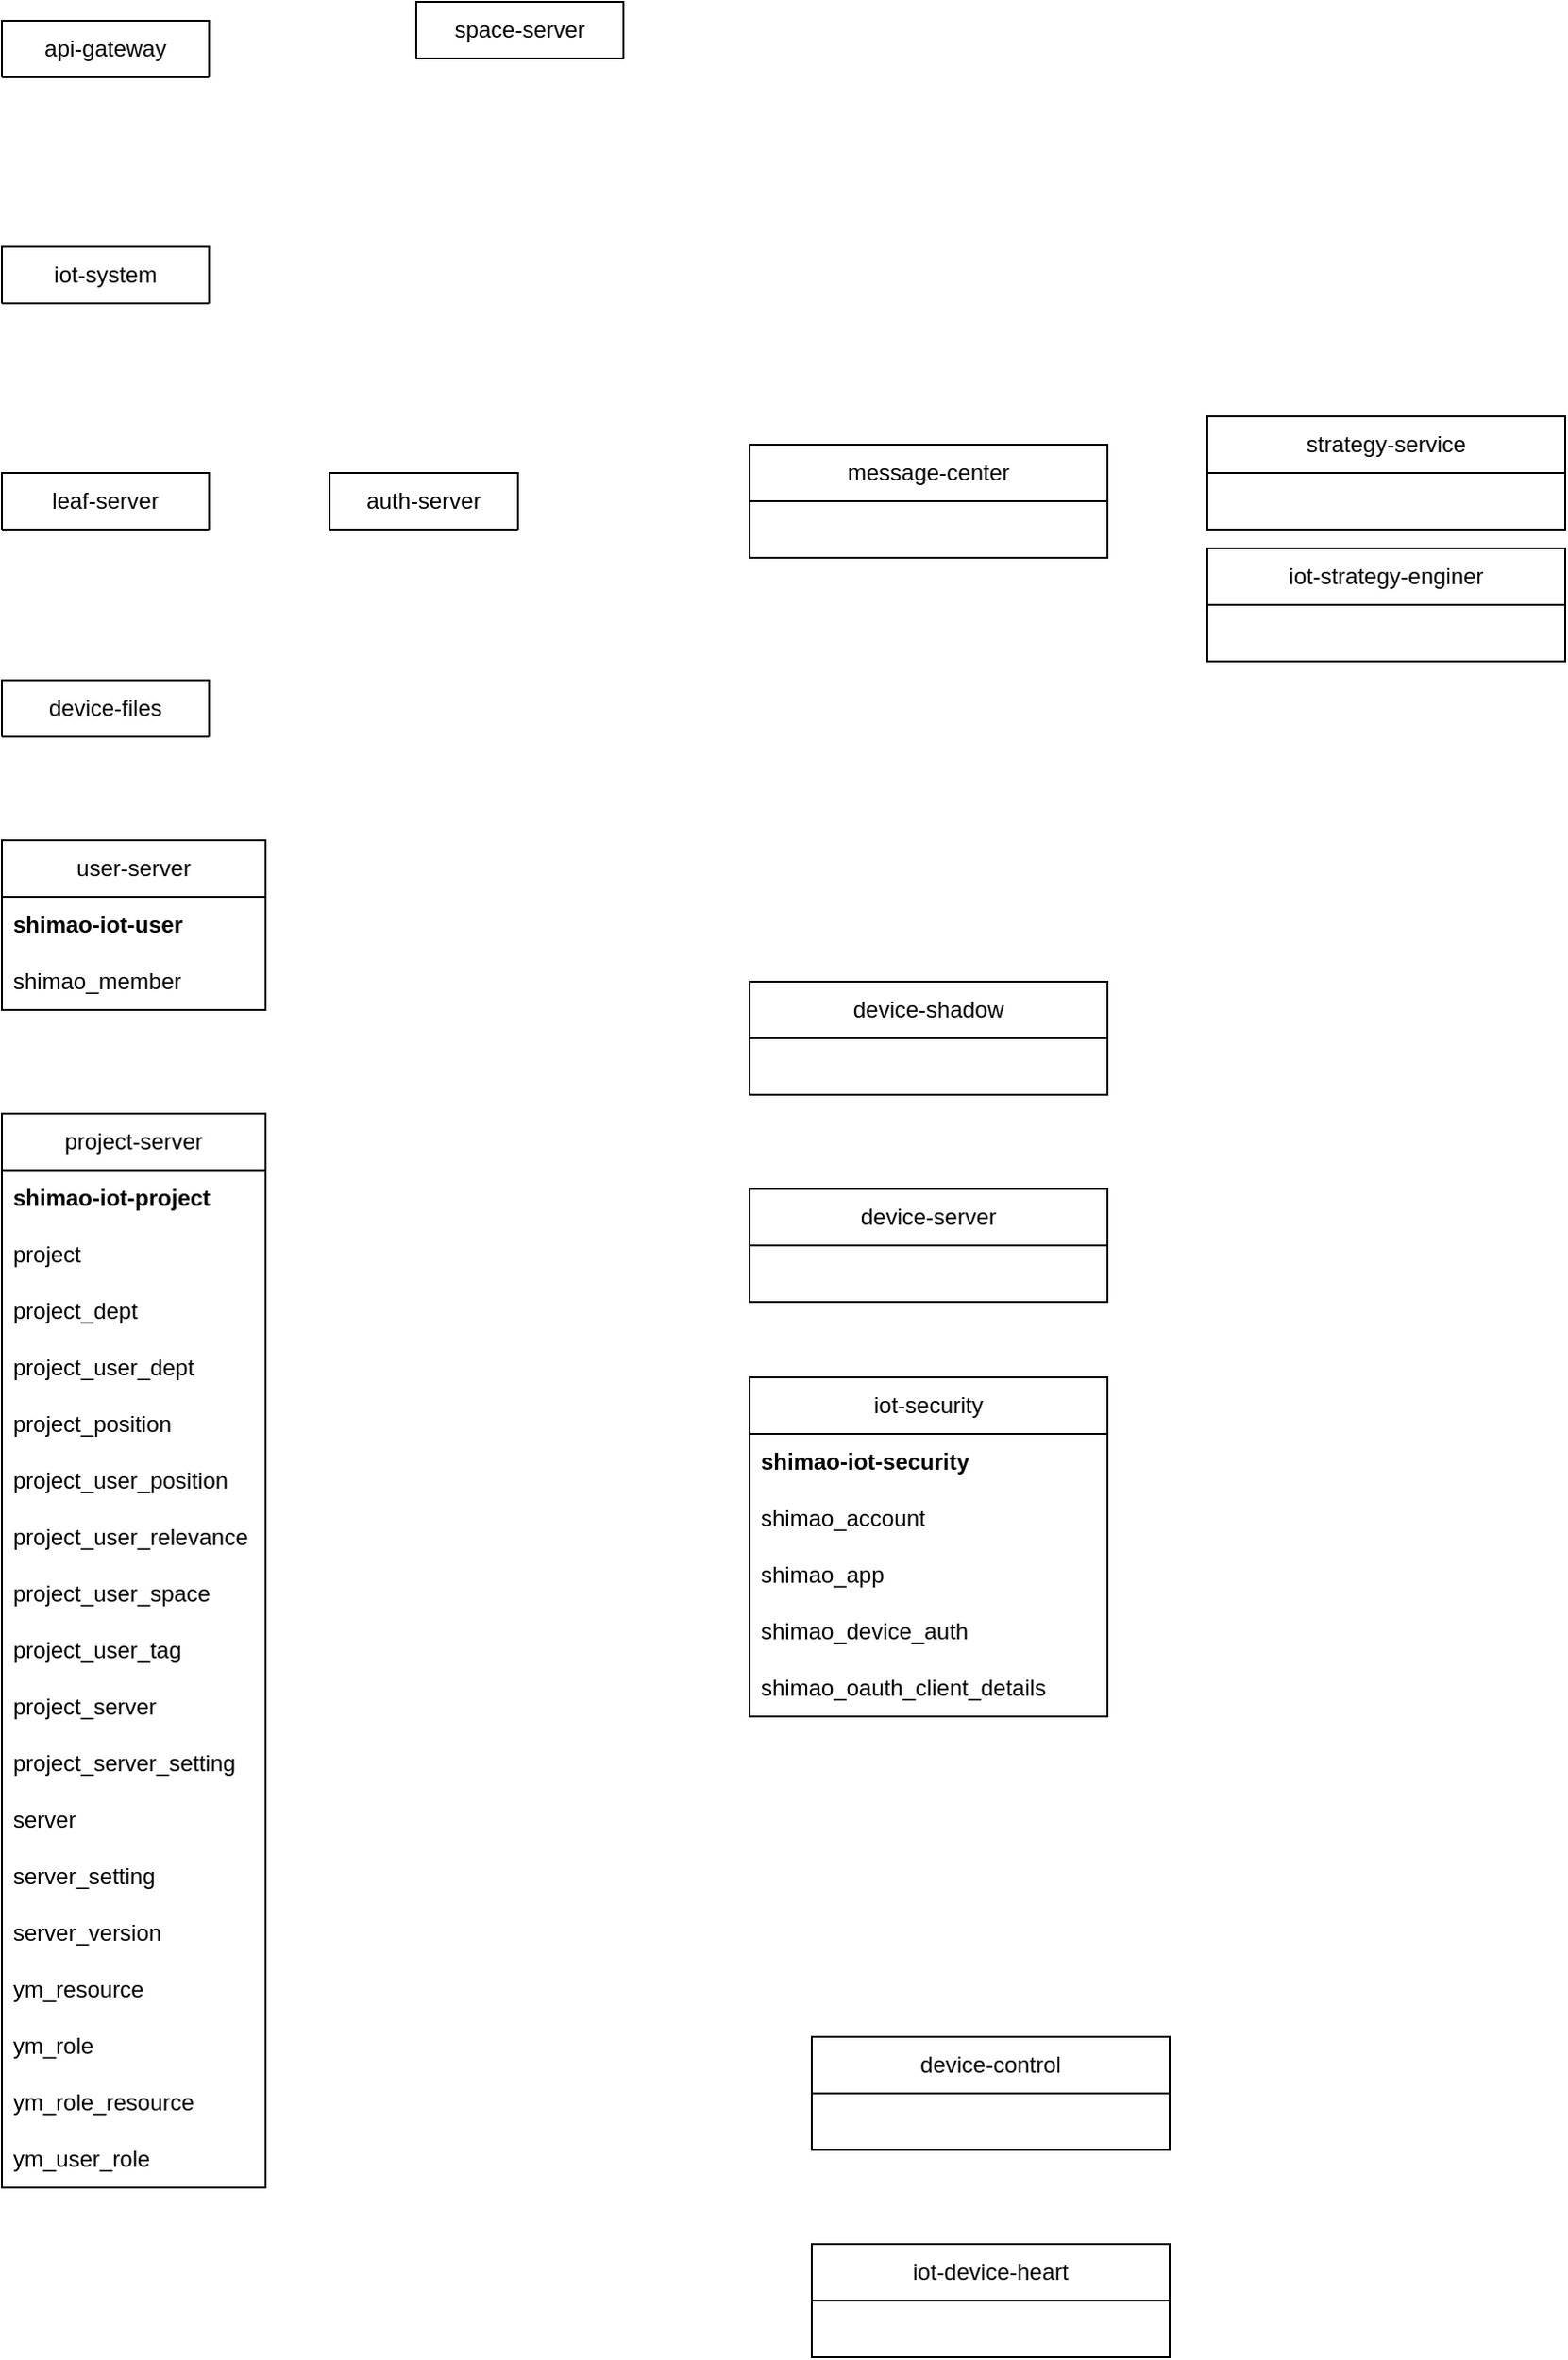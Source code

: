 <mxfile version="21.3.8" type="github">
  <diagram name="第 1 页" id="QdaQC4iQ9BGiyTKTw770">
    <mxGraphModel dx="850" dy="611" grid="1" gridSize="10" guides="1" tooltips="1" connect="1" arrows="1" fold="1" page="1" pageScale="1" pageWidth="827" pageHeight="1169" math="0" shadow="0">
      <root>
        <mxCell id="0" />
        <mxCell id="1" parent="0" />
        <mxCell id="64MMbICncz5PE0fVNHqt-2" value="space-server" style="swimlane;fontStyle=0;childLayout=stackLayout;horizontal=1;startSize=30;horizontalStack=0;resizeParent=1;resizeParentMax=0;resizeLast=0;collapsible=1;marginBottom=0;whiteSpace=wrap;html=1;" vertex="1" collapsed="1" parent="1">
          <mxGeometry x="460" y="110" width="110" height="30" as="geometry">
            <mxRectangle x="460" y="110" width="160" height="180" as="alternateBounds" />
          </mxGeometry>
        </mxCell>
        <mxCell id="64MMbICncz5PE0fVNHqt-16" value="shimao-iot-space" style="text;strokeColor=none;fillColor=none;align=left;verticalAlign=middle;spacingLeft=4;spacingRight=4;overflow=hidden;points=[[0,0.5],[1,0.5]];portConstraint=eastwest;rotatable=0;whiteSpace=wrap;html=1;fontStyle=1" vertex="1" parent="64MMbICncz5PE0fVNHqt-2">
          <mxGeometry y="30" width="160" height="30" as="geometry" />
        </mxCell>
        <mxCell id="64MMbICncz5PE0fVNHqt-3" value="shimao_space" style="text;strokeColor=none;fillColor=none;align=left;verticalAlign=middle;spacingLeft=4;spacingRight=4;overflow=hidden;points=[[0,0.5],[1,0.5]];portConstraint=eastwest;rotatable=0;whiteSpace=wrap;html=1;" vertex="1" parent="64MMbICncz5PE0fVNHqt-2">
          <mxGeometry y="60" width="160" height="30" as="geometry" />
        </mxCell>
        <mxCell id="64MMbICncz5PE0fVNHqt-4" value="shimao_space_check_mark" style="text;strokeColor=none;fillColor=none;align=left;verticalAlign=middle;spacingLeft=4;spacingRight=4;overflow=hidden;points=[[0,0.5],[1,0.5]];portConstraint=eastwest;rotatable=0;whiteSpace=wrap;html=1;" vertex="1" parent="64MMbICncz5PE0fVNHqt-2">
          <mxGeometry y="90" width="160" height="30" as="geometry" />
        </mxCell>
        <mxCell id="64MMbICncz5PE0fVNHqt-5" value="&lt;strike&gt;shimao_space_ext_info&lt;/strike&gt;" style="text;strokeColor=none;fillColor=none;align=left;verticalAlign=middle;spacingLeft=4;spacingRight=4;overflow=hidden;points=[[0,0.5],[1,0.5]];portConstraint=eastwest;rotatable=0;whiteSpace=wrap;html=1;" vertex="1" parent="64MMbICncz5PE0fVNHqt-2">
          <mxGeometry y="120" width="160" height="30" as="geometry" />
        </mxCell>
        <mxCell id="64MMbICncz5PE0fVNHqt-8" value="shimao_space_label" style="text;strokeColor=none;fillColor=none;align=left;verticalAlign=middle;spacingLeft=4;spacingRight=4;overflow=hidden;points=[[0,0.5],[1,0.5]];portConstraint=eastwest;rotatable=0;whiteSpace=wrap;html=1;" vertex="1" parent="64MMbICncz5PE0fVNHqt-2">
          <mxGeometry y="150" width="160" height="30" as="geometry" />
        </mxCell>
        <mxCell id="64MMbICncz5PE0fVNHqt-9" value="api-gateway" style="swimlane;fontStyle=0;childLayout=stackLayout;horizontal=1;startSize=30;horizontalStack=0;resizeParent=1;resizeParentMax=0;resizeLast=0;collapsible=1;marginBottom=0;whiteSpace=wrap;html=1;" vertex="1" collapsed="1" parent="1">
          <mxGeometry x="240" y="120" width="110" height="30" as="geometry">
            <mxRectangle x="250" y="110" width="190" height="90" as="alternateBounds" />
          </mxGeometry>
        </mxCell>
        <mxCell id="64MMbICncz5PE0fVNHqt-17" value="shimao-iot-system-grayscale" style="text;strokeColor=none;fillColor=none;align=left;verticalAlign=middle;spacingLeft=4;spacingRight=4;overflow=hidden;points=[[0,0.5],[1,0.5]];portConstraint=eastwest;rotatable=0;whiteSpace=wrap;html=1;fontStyle=1" vertex="1" parent="64MMbICncz5PE0fVNHqt-9">
          <mxGeometry y="30" width="190" height="30" as="geometry" />
        </mxCell>
        <mxCell id="64MMbICncz5PE0fVNHqt-10" value="system_gateway_route" style="text;strokeColor=none;fillColor=none;align=left;verticalAlign=middle;spacingLeft=4;spacingRight=4;overflow=hidden;points=[[0,0.5],[1,0.5]];portConstraint=eastwest;rotatable=0;whiteSpace=wrap;html=1;" vertex="1" parent="64MMbICncz5PE0fVNHqt-9">
          <mxGeometry y="60" width="190" height="30" as="geometry" />
        </mxCell>
        <mxCell id="64MMbICncz5PE0fVNHqt-14" value="iot-system" style="swimlane;fontStyle=0;childLayout=stackLayout;horizontal=1;startSize=30;horizontalStack=0;resizeParent=1;resizeParentMax=0;resizeLast=0;collapsible=1;marginBottom=0;whiteSpace=wrap;html=1;" vertex="1" collapsed="1" parent="1">
          <mxGeometry x="240" y="240" width="110" height="30" as="geometry">
            <mxRectangle x="250" y="230" width="190" height="180" as="alternateBounds" />
          </mxGeometry>
        </mxCell>
        <mxCell id="64MMbICncz5PE0fVNHqt-15" value="shimao-iot-system" style="text;strokeColor=none;fillColor=none;align=left;verticalAlign=middle;spacingLeft=4;spacingRight=4;overflow=hidden;points=[[0,0.5],[1,0.5]];portConstraint=eastwest;rotatable=0;whiteSpace=wrap;html=1;fontStyle=1" vertex="1" parent="64MMbICncz5PE0fVNHqt-14">
          <mxGeometry y="30" width="190" height="30" as="geometry" />
        </mxCell>
        <mxCell id="64MMbICncz5PE0fVNHqt-21" value="&lt;strike&gt;system_area_dict&lt;/strike&gt;" style="text;strokeColor=none;fillColor=none;align=left;verticalAlign=middle;spacingLeft=4;spacingRight=4;overflow=hidden;points=[[0,0.5],[1,0.5]];portConstraint=eastwest;rotatable=0;whiteSpace=wrap;html=1;fontStyle=0" vertex="1" parent="64MMbICncz5PE0fVNHqt-14">
          <mxGeometry y="60" width="190" height="30" as="geometry" />
        </mxCell>
        <mxCell id="64MMbICncz5PE0fVNHqt-18" value="system_dict" style="text;strokeColor=none;fillColor=none;align=left;verticalAlign=middle;spacingLeft=4;spacingRight=4;overflow=hidden;points=[[0,0.5],[1,0.5]];portConstraint=eastwest;rotatable=0;whiteSpace=wrap;html=1;fontStyle=0" vertex="1" parent="64MMbICncz5PE0fVNHqt-14">
          <mxGeometry y="90" width="190" height="30" as="geometry" />
        </mxCell>
        <mxCell id="64MMbICncz5PE0fVNHqt-19" value="system_dict_item" style="text;strokeColor=none;fillColor=none;align=left;verticalAlign=middle;spacingLeft=4;spacingRight=4;overflow=hidden;points=[[0,0.5],[1,0.5]];portConstraint=eastwest;rotatable=0;whiteSpace=wrap;html=1;fontStyle=0" vertex="1" parent="64MMbICncz5PE0fVNHqt-14">
          <mxGeometry y="120" width="190" height="30" as="geometry" />
        </mxCell>
        <mxCell id="64MMbICncz5PE0fVNHqt-20" value="t_sys_log" style="text;strokeColor=none;fillColor=none;align=left;verticalAlign=middle;spacingLeft=4;spacingRight=4;overflow=hidden;points=[[0,0.5],[1,0.5]];portConstraint=eastwest;rotatable=0;whiteSpace=wrap;html=1;fontStyle=0" vertex="1" parent="64MMbICncz5PE0fVNHqt-14">
          <mxGeometry y="150" width="190" height="30" as="geometry" />
        </mxCell>
        <mxCell id="64MMbICncz5PE0fVNHqt-22" value="leaf-server" style="swimlane;fontStyle=0;childLayout=stackLayout;horizontal=1;startSize=30;horizontalStack=0;resizeParent=1;resizeParentMax=0;resizeLast=0;collapsible=1;marginBottom=0;whiteSpace=wrap;html=1;" vertex="1" collapsed="1" parent="1">
          <mxGeometry x="240" y="360" width="110" height="30" as="geometry">
            <mxRectangle x="250" y="440" width="190" height="90" as="alternateBounds" />
          </mxGeometry>
        </mxCell>
        <mxCell id="64MMbICncz5PE0fVNHqt-23" value="shimao-iot-leaf" style="text;strokeColor=none;fillColor=none;align=left;verticalAlign=middle;spacingLeft=4;spacingRight=4;overflow=hidden;points=[[0,0.5],[1,0.5]];portConstraint=eastwest;rotatable=0;whiteSpace=wrap;html=1;fontStyle=1" vertex="1" parent="64MMbICncz5PE0fVNHqt-22">
          <mxGeometry y="30" width="190" height="30" as="geometry" />
        </mxCell>
        <mxCell id="64MMbICncz5PE0fVNHqt-27" value="leaf_alloc" style="text;strokeColor=none;fillColor=none;align=left;verticalAlign=middle;spacingLeft=4;spacingRight=4;overflow=hidden;points=[[0,0.5],[1,0.5]];portConstraint=eastwest;rotatable=0;whiteSpace=wrap;html=1;fontStyle=0" vertex="1" parent="64MMbICncz5PE0fVNHqt-22">
          <mxGeometry y="60" width="190" height="30" as="geometry" />
        </mxCell>
        <mxCell id="64MMbICncz5PE0fVNHqt-28" value="device-files" style="swimlane;fontStyle=0;childLayout=stackLayout;horizontal=1;startSize=30;horizontalStack=0;resizeParent=1;resizeParentMax=0;resizeLast=0;collapsible=1;marginBottom=0;whiteSpace=wrap;html=1;" vertex="1" collapsed="1" parent="1">
          <mxGeometry x="240" y="470" width="110" height="30" as="geometry">
            <mxRectangle x="240" y="470" width="190" height="90" as="alternateBounds" />
          </mxGeometry>
        </mxCell>
        <mxCell id="64MMbICncz5PE0fVNHqt-29" value="shimao-iot" style="text;strokeColor=none;fillColor=none;align=left;verticalAlign=middle;spacingLeft=4;spacingRight=4;overflow=hidden;points=[[0,0.5],[1,0.5]];portConstraint=eastwest;rotatable=0;whiteSpace=wrap;html=1;fontStyle=1" vertex="1" parent="64MMbICncz5PE0fVNHqt-28">
          <mxGeometry y="30" width="190" height="30" as="geometry" />
        </mxCell>
        <mxCell id="64MMbICncz5PE0fVNHqt-42" value="dm_files" style="text;strokeColor=none;fillColor=none;align=left;verticalAlign=middle;spacingLeft=4;spacingRight=4;overflow=hidden;points=[[0,0.5],[1,0.5]];portConstraint=eastwest;rotatable=0;whiteSpace=wrap;html=1;fontStyle=0" vertex="1" parent="64MMbICncz5PE0fVNHqt-28">
          <mxGeometry y="60" width="190" height="30" as="geometry" />
        </mxCell>
        <mxCell id="64MMbICncz5PE0fVNHqt-36" value="device-server" style="swimlane;fontStyle=0;childLayout=stackLayout;horizontal=1;startSize=30;horizontalStack=0;resizeParent=1;resizeParentMax=0;resizeLast=0;collapsible=1;marginBottom=0;whiteSpace=wrap;html=1;" vertex="1" parent="1">
          <mxGeometry x="637" y="740" width="190" height="60" as="geometry">
            <mxRectangle x="240" y="310" width="110" height="30" as="alternateBounds" />
          </mxGeometry>
        </mxCell>
        <mxCell id="64MMbICncz5PE0fVNHqt-37" value="device-shadow" style="swimlane;fontStyle=0;childLayout=stackLayout;horizontal=1;startSize=30;horizontalStack=0;resizeParent=1;resizeParentMax=0;resizeLast=0;collapsible=1;marginBottom=0;whiteSpace=wrap;html=1;" vertex="1" parent="1">
          <mxGeometry x="637" y="630" width="190" height="60" as="geometry">
            <mxRectangle x="240" y="310" width="110" height="30" as="alternateBounds" />
          </mxGeometry>
        </mxCell>
        <mxCell id="64MMbICncz5PE0fVNHqt-44" value="device-control" style="swimlane;fontStyle=0;childLayout=stackLayout;horizontal=1;startSize=30;horizontalStack=0;resizeParent=1;resizeParentMax=0;resizeLast=0;collapsible=1;marginBottom=0;whiteSpace=wrap;html=1;" vertex="1" parent="1">
          <mxGeometry x="670" y="1190" width="190" height="60" as="geometry">
            <mxRectangle x="240" y="310" width="110" height="30" as="alternateBounds" />
          </mxGeometry>
        </mxCell>
        <mxCell id="64MMbICncz5PE0fVNHqt-45" value="message-center" style="swimlane;fontStyle=0;childLayout=stackLayout;horizontal=1;startSize=30;horizontalStack=0;resizeParent=1;resizeParentMax=0;resizeLast=0;collapsible=1;marginBottom=0;whiteSpace=wrap;html=1;" vertex="1" parent="1">
          <mxGeometry x="637" y="345" width="190" height="60" as="geometry">
            <mxRectangle x="240" y="310" width="110" height="30" as="alternateBounds" />
          </mxGeometry>
        </mxCell>
        <mxCell id="64MMbICncz5PE0fVNHqt-46" value="iot-device-heart" style="swimlane;fontStyle=0;childLayout=stackLayout;horizontal=1;startSize=30;horizontalStack=0;resizeParent=1;resizeParentMax=0;resizeLast=0;collapsible=1;marginBottom=0;whiteSpace=wrap;html=1;" vertex="1" parent="1">
          <mxGeometry x="670" y="1300" width="190" height="60" as="geometry">
            <mxRectangle x="240" y="310" width="110" height="30" as="alternateBounds" />
          </mxGeometry>
        </mxCell>
        <mxCell id="64MMbICncz5PE0fVNHqt-35" value="iot-strategy-enginer" style="swimlane;fontStyle=0;childLayout=stackLayout;horizontal=1;startSize=30;horizontalStack=0;resizeParent=1;resizeParentMax=0;resizeLast=0;collapsible=1;marginBottom=0;whiteSpace=wrap;html=1;" vertex="1" parent="1">
          <mxGeometry x="880" y="400" width="190" height="60" as="geometry">
            <mxRectangle x="240" y="310" width="110" height="30" as="alternateBounds" />
          </mxGeometry>
        </mxCell>
        <mxCell id="64MMbICncz5PE0fVNHqt-47" value="strategy-service" style="swimlane;fontStyle=0;childLayout=stackLayout;horizontal=1;startSize=30;horizontalStack=0;resizeParent=1;resizeParentMax=0;resizeLast=0;collapsible=1;marginBottom=0;whiteSpace=wrap;html=1;" vertex="1" parent="1">
          <mxGeometry x="880" y="330" width="190" height="60" as="geometry">
            <mxRectangle x="240" y="310" width="110" height="30" as="alternateBounds" />
          </mxGeometry>
        </mxCell>
        <mxCell id="64MMbICncz5PE0fVNHqt-49" value="user-server" style="swimlane;fontStyle=0;childLayout=stackLayout;horizontal=1;startSize=30;horizontalStack=0;resizeParent=1;resizeParentMax=0;resizeLast=0;collapsible=1;marginBottom=0;whiteSpace=wrap;html=1;" vertex="1" parent="1">
          <mxGeometry x="240" y="555" width="140" height="90" as="geometry" />
        </mxCell>
        <mxCell id="64MMbICncz5PE0fVNHqt-52" value="shimao-iot-user" style="text;strokeColor=none;fillColor=none;align=left;verticalAlign=middle;spacingLeft=4;spacingRight=4;overflow=hidden;points=[[0,0.5],[1,0.5]];portConstraint=eastwest;rotatable=0;whiteSpace=wrap;html=1;fontStyle=1" vertex="1" parent="64MMbICncz5PE0fVNHqt-49">
          <mxGeometry y="30" width="140" height="30" as="geometry" />
        </mxCell>
        <mxCell id="64MMbICncz5PE0fVNHqt-59" value="shimao_member" style="text;strokeColor=none;fillColor=none;align=left;verticalAlign=middle;spacingLeft=4;spacingRight=4;overflow=hidden;points=[[0,0.5],[1,0.5]];portConstraint=eastwest;rotatable=0;whiteSpace=wrap;html=1;" vertex="1" parent="64MMbICncz5PE0fVNHqt-49">
          <mxGeometry y="60" width="140" height="30" as="geometry" />
        </mxCell>
        <mxCell id="64MMbICncz5PE0fVNHqt-57" value="project-server" style="swimlane;fontStyle=0;childLayout=stackLayout;horizontal=1;startSize=30;horizontalStack=0;resizeParent=1;resizeParentMax=0;resizeLast=0;collapsible=1;marginBottom=0;whiteSpace=wrap;html=1;" vertex="1" parent="1">
          <mxGeometry x="240" y="700" width="140" height="570" as="geometry" />
        </mxCell>
        <mxCell id="64MMbICncz5PE0fVNHqt-58" value="shimao-iot-project" style="text;strokeColor=none;fillColor=none;align=left;verticalAlign=middle;spacingLeft=4;spacingRight=4;overflow=hidden;points=[[0,0.5],[1,0.5]];portConstraint=eastwest;rotatable=0;whiteSpace=wrap;html=1;fontStyle=1" vertex="1" parent="64MMbICncz5PE0fVNHqt-57">
          <mxGeometry y="30" width="140" height="30" as="geometry" />
        </mxCell>
        <mxCell id="64MMbICncz5PE0fVNHqt-73" value="project" style="text;strokeColor=none;fillColor=none;align=left;verticalAlign=middle;spacingLeft=4;spacingRight=4;overflow=hidden;points=[[0,0.5],[1,0.5]];portConstraint=eastwest;rotatable=0;whiteSpace=wrap;html=1;" vertex="1" parent="64MMbICncz5PE0fVNHqt-57">
          <mxGeometry y="60" width="140" height="30" as="geometry" />
        </mxCell>
        <mxCell id="64MMbICncz5PE0fVNHqt-72" value="project_dept" style="text;strokeColor=none;fillColor=none;align=left;verticalAlign=middle;spacingLeft=4;spacingRight=4;overflow=hidden;points=[[0,0.5],[1,0.5]];portConstraint=eastwest;rotatable=0;whiteSpace=wrap;html=1;" vertex="1" parent="64MMbICncz5PE0fVNHqt-57">
          <mxGeometry y="90" width="140" height="30" as="geometry" />
        </mxCell>
        <mxCell id="64MMbICncz5PE0fVNHqt-79" value="project_user_dept" style="text;strokeColor=none;fillColor=none;align=left;verticalAlign=middle;spacingLeft=4;spacingRight=4;overflow=hidden;points=[[0,0.5],[1,0.5]];portConstraint=eastwest;rotatable=0;whiteSpace=wrap;html=1;" vertex="1" parent="64MMbICncz5PE0fVNHqt-57">
          <mxGeometry y="120" width="140" height="30" as="geometry" />
        </mxCell>
        <mxCell id="64MMbICncz5PE0fVNHqt-71" value="project_position" style="text;strokeColor=none;fillColor=none;align=left;verticalAlign=middle;spacingLeft=4;spacingRight=4;overflow=hidden;points=[[0,0.5],[1,0.5]];portConstraint=eastwest;rotatable=0;whiteSpace=wrap;html=1;" vertex="1" parent="64MMbICncz5PE0fVNHqt-57">
          <mxGeometry y="150" width="140" height="30" as="geometry" />
        </mxCell>
        <mxCell id="64MMbICncz5PE0fVNHqt-70" value="project_user_position" style="text;strokeColor=none;fillColor=none;align=left;verticalAlign=middle;spacingLeft=4;spacingRight=4;overflow=hidden;points=[[0,0.5],[1,0.5]];portConstraint=eastwest;rotatable=0;whiteSpace=wrap;html=1;" vertex="1" parent="64MMbICncz5PE0fVNHqt-57">
          <mxGeometry y="180" width="140" height="30" as="geometry" />
        </mxCell>
        <mxCell id="64MMbICncz5PE0fVNHqt-78" value="project_user_relevance" style="text;strokeColor=none;fillColor=none;align=left;verticalAlign=middle;spacingLeft=4;spacingRight=4;overflow=hidden;points=[[0,0.5],[1,0.5]];portConstraint=eastwest;rotatable=0;whiteSpace=wrap;html=1;" vertex="1" parent="64MMbICncz5PE0fVNHqt-57">
          <mxGeometry y="210" width="140" height="30" as="geometry" />
        </mxCell>
        <mxCell id="64MMbICncz5PE0fVNHqt-77" value="project_user_space" style="text;strokeColor=none;fillColor=none;align=left;verticalAlign=middle;spacingLeft=4;spacingRight=4;overflow=hidden;points=[[0,0.5],[1,0.5]];portConstraint=eastwest;rotatable=0;whiteSpace=wrap;html=1;" vertex="1" parent="64MMbICncz5PE0fVNHqt-57">
          <mxGeometry y="240" width="140" height="30" as="geometry" />
        </mxCell>
        <mxCell id="64MMbICncz5PE0fVNHqt-76" value="project_user_tag" style="text;strokeColor=none;fillColor=none;align=left;verticalAlign=middle;spacingLeft=4;spacingRight=4;overflow=hidden;points=[[0,0.5],[1,0.5]];portConstraint=eastwest;rotatable=0;whiteSpace=wrap;html=1;" vertex="1" parent="64MMbICncz5PE0fVNHqt-57">
          <mxGeometry y="270" width="140" height="30" as="geometry" />
        </mxCell>
        <mxCell id="64MMbICncz5PE0fVNHqt-75" value="project_server" style="text;strokeColor=none;fillColor=none;align=left;verticalAlign=middle;spacingLeft=4;spacingRight=4;overflow=hidden;points=[[0,0.5],[1,0.5]];portConstraint=eastwest;rotatable=0;whiteSpace=wrap;html=1;" vertex="1" parent="64MMbICncz5PE0fVNHqt-57">
          <mxGeometry y="300" width="140" height="30" as="geometry" />
        </mxCell>
        <mxCell id="64MMbICncz5PE0fVNHqt-88" value="project_server_setting" style="text;strokeColor=none;fillColor=none;align=left;verticalAlign=middle;spacingLeft=4;spacingRight=4;overflow=hidden;points=[[0,0.5],[1,0.5]];portConstraint=eastwest;rotatable=0;whiteSpace=wrap;html=1;" vertex="1" parent="64MMbICncz5PE0fVNHqt-57">
          <mxGeometry y="330" width="140" height="30" as="geometry" />
        </mxCell>
        <mxCell id="64MMbICncz5PE0fVNHqt-87" value="server" style="text;strokeColor=none;fillColor=none;align=left;verticalAlign=middle;spacingLeft=4;spacingRight=4;overflow=hidden;points=[[0,0.5],[1,0.5]];portConstraint=eastwest;rotatable=0;whiteSpace=wrap;html=1;" vertex="1" parent="64MMbICncz5PE0fVNHqt-57">
          <mxGeometry y="360" width="140" height="30" as="geometry" />
        </mxCell>
        <mxCell id="64MMbICncz5PE0fVNHqt-86" value="server_setting" style="text;strokeColor=none;fillColor=none;align=left;verticalAlign=middle;spacingLeft=4;spacingRight=4;overflow=hidden;points=[[0,0.5],[1,0.5]];portConstraint=eastwest;rotatable=0;whiteSpace=wrap;html=1;" vertex="1" parent="64MMbICncz5PE0fVNHqt-57">
          <mxGeometry y="390" width="140" height="30" as="geometry" />
        </mxCell>
        <mxCell id="64MMbICncz5PE0fVNHqt-85" value="server_version" style="text;strokeColor=none;fillColor=none;align=left;verticalAlign=middle;spacingLeft=4;spacingRight=4;overflow=hidden;points=[[0,0.5],[1,0.5]];portConstraint=eastwest;rotatable=0;whiteSpace=wrap;html=1;" vertex="1" parent="64MMbICncz5PE0fVNHqt-57">
          <mxGeometry y="420" width="140" height="30" as="geometry" />
        </mxCell>
        <mxCell id="64MMbICncz5PE0fVNHqt-84" value="ym_resource" style="text;strokeColor=none;fillColor=none;align=left;verticalAlign=middle;spacingLeft=4;spacingRight=4;overflow=hidden;points=[[0,0.5],[1,0.5]];portConstraint=eastwest;rotatable=0;whiteSpace=wrap;html=1;" vertex="1" parent="64MMbICncz5PE0fVNHqt-57">
          <mxGeometry y="450" width="140" height="30" as="geometry" />
        </mxCell>
        <mxCell id="64MMbICncz5PE0fVNHqt-83" value="ym_role" style="text;strokeColor=none;fillColor=none;align=left;verticalAlign=middle;spacingLeft=4;spacingRight=4;overflow=hidden;points=[[0,0.5],[1,0.5]];portConstraint=eastwest;rotatable=0;whiteSpace=wrap;html=1;" vertex="1" parent="64MMbICncz5PE0fVNHqt-57">
          <mxGeometry y="480" width="140" height="30" as="geometry" />
        </mxCell>
        <mxCell id="64MMbICncz5PE0fVNHqt-82" value="ym_role_resource" style="text;strokeColor=none;fillColor=none;align=left;verticalAlign=middle;spacingLeft=4;spacingRight=4;overflow=hidden;points=[[0,0.5],[1,0.5]];portConstraint=eastwest;rotatable=0;whiteSpace=wrap;html=1;" vertex="1" parent="64MMbICncz5PE0fVNHqt-57">
          <mxGeometry y="510" width="140" height="30" as="geometry" />
        </mxCell>
        <mxCell id="64MMbICncz5PE0fVNHqt-80" value="ym_user_role" style="text;strokeColor=none;fillColor=none;align=left;verticalAlign=middle;spacingLeft=4;spacingRight=4;overflow=hidden;points=[[0,0.5],[1,0.5]];portConstraint=eastwest;rotatable=0;whiteSpace=wrap;html=1;" vertex="1" parent="64MMbICncz5PE0fVNHqt-57">
          <mxGeometry y="540" width="140" height="30" as="geometry" />
        </mxCell>
        <mxCell id="64MMbICncz5PE0fVNHqt-61" value="auth-server" style="swimlane;fontStyle=0;childLayout=stackLayout;horizontal=1;startSize=30;horizontalStack=0;resizeParent=1;resizeParentMax=0;resizeLast=0;collapsible=1;marginBottom=0;whiteSpace=wrap;html=1;" vertex="1" collapsed="1" parent="1">
          <mxGeometry x="414" y="360" width="100" height="30" as="geometry">
            <mxRectangle x="240" y="880" width="190" height="150" as="alternateBounds" />
          </mxGeometry>
        </mxCell>
        <mxCell id="64MMbICncz5PE0fVNHqt-62" value="shimao-iot-open" style="text;strokeColor=none;fillColor=none;align=left;verticalAlign=middle;spacingLeft=4;spacingRight=4;overflow=hidden;points=[[0,0.5],[1,0.5]];portConstraint=eastwest;rotatable=0;whiteSpace=wrap;html=1;fontStyle=1" vertex="1" parent="64MMbICncz5PE0fVNHqt-61">
          <mxGeometry y="30" width="190" height="30" as="geometry" />
        </mxCell>
        <mxCell id="64MMbICncz5PE0fVNHqt-69" value="shimao_account" style="text;strokeColor=none;fillColor=none;align=left;verticalAlign=middle;spacingLeft=4;spacingRight=4;overflow=hidden;points=[[0,0.5],[1,0.5]];portConstraint=eastwest;rotatable=0;whiteSpace=wrap;html=1;" vertex="1" parent="64MMbICncz5PE0fVNHqt-61">
          <mxGeometry y="60" width="190" height="30" as="geometry" />
        </mxCell>
        <mxCell id="64MMbICncz5PE0fVNHqt-68" value="shimao_app" style="text;strokeColor=none;fillColor=none;align=left;verticalAlign=middle;spacingLeft=4;spacingRight=4;overflow=hidden;points=[[0,0.5],[1,0.5]];portConstraint=eastwest;rotatable=0;whiteSpace=wrap;html=1;" vertex="1" parent="64MMbICncz5PE0fVNHqt-61">
          <mxGeometry y="90" width="190" height="30" as="geometry" />
        </mxCell>
        <mxCell id="64MMbICncz5PE0fVNHqt-67" value="shimao_oauth_client_details" style="text;strokeColor=none;fillColor=none;align=left;verticalAlign=middle;spacingLeft=4;spacingRight=4;overflow=hidden;points=[[0,0.5],[1,0.5]];portConstraint=eastwest;rotatable=0;whiteSpace=wrap;html=1;" vertex="1" parent="64MMbICncz5PE0fVNHqt-61">
          <mxGeometry y="120" width="190" height="30" as="geometry" />
        </mxCell>
        <mxCell id="64MMbICncz5PE0fVNHqt-89" value="iot-security" style="swimlane;fontStyle=0;childLayout=stackLayout;horizontal=1;startSize=30;horizontalStack=0;resizeParent=1;resizeParentMax=0;resizeLast=0;collapsible=1;marginBottom=0;whiteSpace=wrap;html=1;" vertex="1" parent="1">
          <mxGeometry x="637" y="840" width="190" height="180" as="geometry" />
        </mxCell>
        <mxCell id="64MMbICncz5PE0fVNHqt-90" value="shimao-iot-security" style="text;strokeColor=none;fillColor=none;align=left;verticalAlign=middle;spacingLeft=4;spacingRight=4;overflow=hidden;points=[[0,0.5],[1,0.5]];portConstraint=eastwest;rotatable=0;whiteSpace=wrap;html=1;fontStyle=1" vertex="1" parent="64MMbICncz5PE0fVNHqt-89">
          <mxGeometry y="30" width="190" height="30" as="geometry" />
        </mxCell>
        <mxCell id="64MMbICncz5PE0fVNHqt-91" value="shimao_account" style="text;strokeColor=none;fillColor=none;align=left;verticalAlign=middle;spacingLeft=4;spacingRight=4;overflow=hidden;points=[[0,0.5],[1,0.5]];portConstraint=eastwest;rotatable=0;whiteSpace=wrap;html=1;" vertex="1" parent="64MMbICncz5PE0fVNHqt-89">
          <mxGeometry y="60" width="190" height="30" as="geometry" />
        </mxCell>
        <mxCell id="64MMbICncz5PE0fVNHqt-92" value="shimao_app" style="text;strokeColor=none;fillColor=none;align=left;verticalAlign=middle;spacingLeft=4;spacingRight=4;overflow=hidden;points=[[0,0.5],[1,0.5]];portConstraint=eastwest;rotatable=0;whiteSpace=wrap;html=1;" vertex="1" parent="64MMbICncz5PE0fVNHqt-89">
          <mxGeometry y="90" width="190" height="30" as="geometry" />
        </mxCell>
        <mxCell id="64MMbICncz5PE0fVNHqt-94" value="shimao_device_auth" style="text;strokeColor=none;fillColor=none;align=left;verticalAlign=middle;spacingLeft=4;spacingRight=4;overflow=hidden;points=[[0,0.5],[1,0.5]];portConstraint=eastwest;rotatable=0;whiteSpace=wrap;html=1;" vertex="1" parent="64MMbICncz5PE0fVNHqt-89">
          <mxGeometry y="120" width="190" height="30" as="geometry" />
        </mxCell>
        <mxCell id="64MMbICncz5PE0fVNHqt-93" value="shimao_oauth_client_details" style="text;strokeColor=none;fillColor=none;align=left;verticalAlign=middle;spacingLeft=4;spacingRight=4;overflow=hidden;points=[[0,0.5],[1,0.5]];portConstraint=eastwest;rotatable=0;whiteSpace=wrap;html=1;" vertex="1" parent="64MMbICncz5PE0fVNHqt-89">
          <mxGeometry y="150" width="190" height="30" as="geometry" />
        </mxCell>
      </root>
    </mxGraphModel>
  </diagram>
</mxfile>
